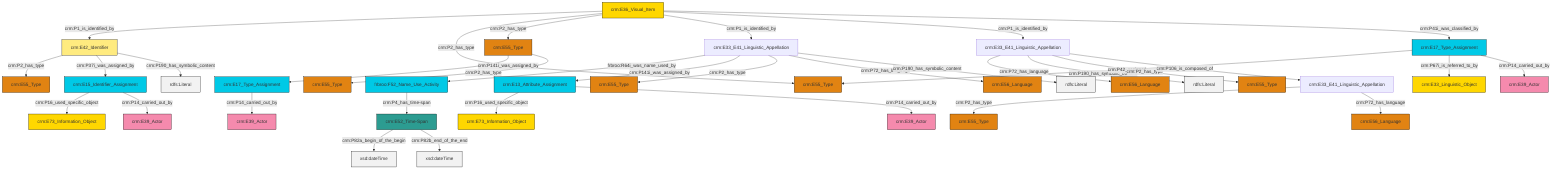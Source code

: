 graph TD
classDef Literal fill:#f2f2f2,stroke:#000000;
classDef CRM_Entity fill:#FFFFFF,stroke:#000000;
classDef Temporal_Entity fill:#00C9E6, stroke:#000000;
classDef Type fill:#E18312, stroke:#000000;
classDef Time-Span fill:#2C9C91, stroke:#000000;
classDef Appellation fill:#FFEB7F, stroke:#000000;
classDef Place fill:#008836, stroke:#000000;
classDef Persistent_Item fill:#B266B2, stroke:#000000;
classDef Conceptual_Object fill:#FFD700, stroke:#000000;
classDef Physical_Thing fill:#D2B48C, stroke:#000000;
classDef Actor fill:#f58aad, stroke:#000000;
classDef PC_Classes fill:#4ce600, stroke:#000000;
classDef Multi fill:#cccccc,stroke:#000000;

2["crm:E42_Identifier"]:::Appellation -->|crm:P2_has_type| 3["crm:E55_Type"]:::Type
8["crm:E55_Type"]:::Type -->|crm:P141i_was_assigned_by| 9["crm:E17_Type_Assignment"]:::Temporal_Entity
10["crm:E33_E41_Linguistic_Appellation"]:::Default -->|crm:P72_has_language| 11["crm:E56_Language"]:::Type
14["crm:E36_Visual_Item"]:::Conceptual_Object -->|crm:P1_is_identified_by| 2["crm:E42_Identifier"]:::Appellation
2["crm:E42_Identifier"]:::Appellation -->|crm:P37i_was_assigned_by| 15["crm:E15_Identifier_Assignment"]:::Temporal_Entity
14["crm:E36_Visual_Item"]:::Conceptual_Object -->|crm:P2_has_type| 22["crm:E55_Type"]:::Type
10["crm:E33_E41_Linguistic_Appellation"]:::Default -->|crm:P190_has_symbolic_content| 24[rdfs:Literal]:::Literal
25["crm:E52_Time-Span"]:::Time-Span -->|crm:P82a_begin_of_the_begin| 26[xsd:dateTime]:::Literal
27["crm:E17_Type_Assignment"]:::Temporal_Entity -->|crm:P42_assigned| 22["crm:E55_Type"]:::Type
15["crm:E15_Identifier_Assignment"]:::Temporal_Entity -->|crm:P16_used_specific_object| 28["crm:E73_Information_Object"]:::Conceptual_Object
9["crm:E17_Type_Assignment"]:::Temporal_Entity -->|crm:P14_carried_out_by| 12["crm:E39_Actor"]:::Actor
31["crm:E33_E41_Linguistic_Appellation"]:::Default -->|frbroo:R64i_was_name_used_by| 17["frbroo:F52_Name_Use_Activity"]:::Temporal_Entity
31["crm:E33_E41_Linguistic_Appellation"]:::Default -->|crm:P141i_was_assigned_by| 4["crm:E13_Attribute_Assignment"]:::Temporal_Entity
15["crm:E15_Identifier_Assignment"]:::Temporal_Entity -->|crm:P14_carried_out_by| 32["crm:E39_Actor"]:::Actor
31["crm:E33_E41_Linguistic_Appellation"]:::Default -->|crm:P2_has_type| 33["crm:E55_Type"]:::Type
17["frbroo:F52_Name_Use_Activity"]:::Temporal_Entity -->|crm:P4_has_time-span| 25["crm:E52_Time-Span"]:::Time-Span
31["crm:E33_E41_Linguistic_Appellation"]:::Default -->|crm:P72_has_language| 35["crm:E56_Language"]:::Type
4["crm:E13_Attribute_Assignment"]:::Temporal_Entity -->|crm:P16_used_specific_object| 36["crm:E73_Information_Object"]:::Conceptual_Object
6["crm:E33_E41_Linguistic_Appellation"]:::Default -->|crm:P2_has_type| 37["crm:E55_Type"]:::Type
8["crm:E55_Type"]:::Type -->|crm:P2_has_type| 29["crm:E55_Type"]:::Type
10["crm:E33_E41_Linguistic_Appellation"]:::Default -->|crm:P2_has_type| 20["crm:E55_Type"]:::Type
4["crm:E13_Attribute_Assignment"]:::Temporal_Entity -->|crm:P14_carried_out_by| 38["crm:E39_Actor"]:::Actor
2["crm:E42_Identifier"]:::Appellation -->|crm:P190_has_symbolic_content| 39[rdfs:Literal]:::Literal
25["crm:E52_Time-Span"]:::Time-Span -->|crm:P82b_end_of_the_end| 40[xsd:dateTime]:::Literal
14["crm:E36_Visual_Item"]:::Conceptual_Object -->|crm:P2_has_type| 8["crm:E55_Type"]:::Type
10["crm:E33_E41_Linguistic_Appellation"]:::Default -->|crm:P106_is_composed_of| 6["crm:E33_E41_Linguistic_Appellation"]:::Default
6["crm:E33_E41_Linguistic_Appellation"]:::Default -->|crm:P72_has_language| 47["crm:E56_Language"]:::Type
27["crm:E17_Type_Assignment"]:::Temporal_Entity -->|crm:P67i_is_referred_to_by| 0["crm:E33_Linguistic_Object"]:::Conceptual_Object
27["crm:E17_Type_Assignment"]:::Temporal_Entity -->|crm:P14_carried_out_by| 41["crm:E39_Actor"]:::Actor
14["crm:E36_Visual_Item"]:::Conceptual_Object -->|crm:P1_is_identified_by| 31["crm:E33_E41_Linguistic_Appellation"]:::Default
14["crm:E36_Visual_Item"]:::Conceptual_Object -->|crm:P1_is_identified_by| 10["crm:E33_E41_Linguistic_Appellation"]:::Default
14["crm:E36_Visual_Item"]:::Conceptual_Object -->|crm:P41i_was_classified_by| 27["crm:E17_Type_Assignment"]:::Temporal_Entity
31["crm:E33_E41_Linguistic_Appellation"]:::Default -->|crm:P190_has_symbolic_content| 63[rdfs:Literal]:::Literal